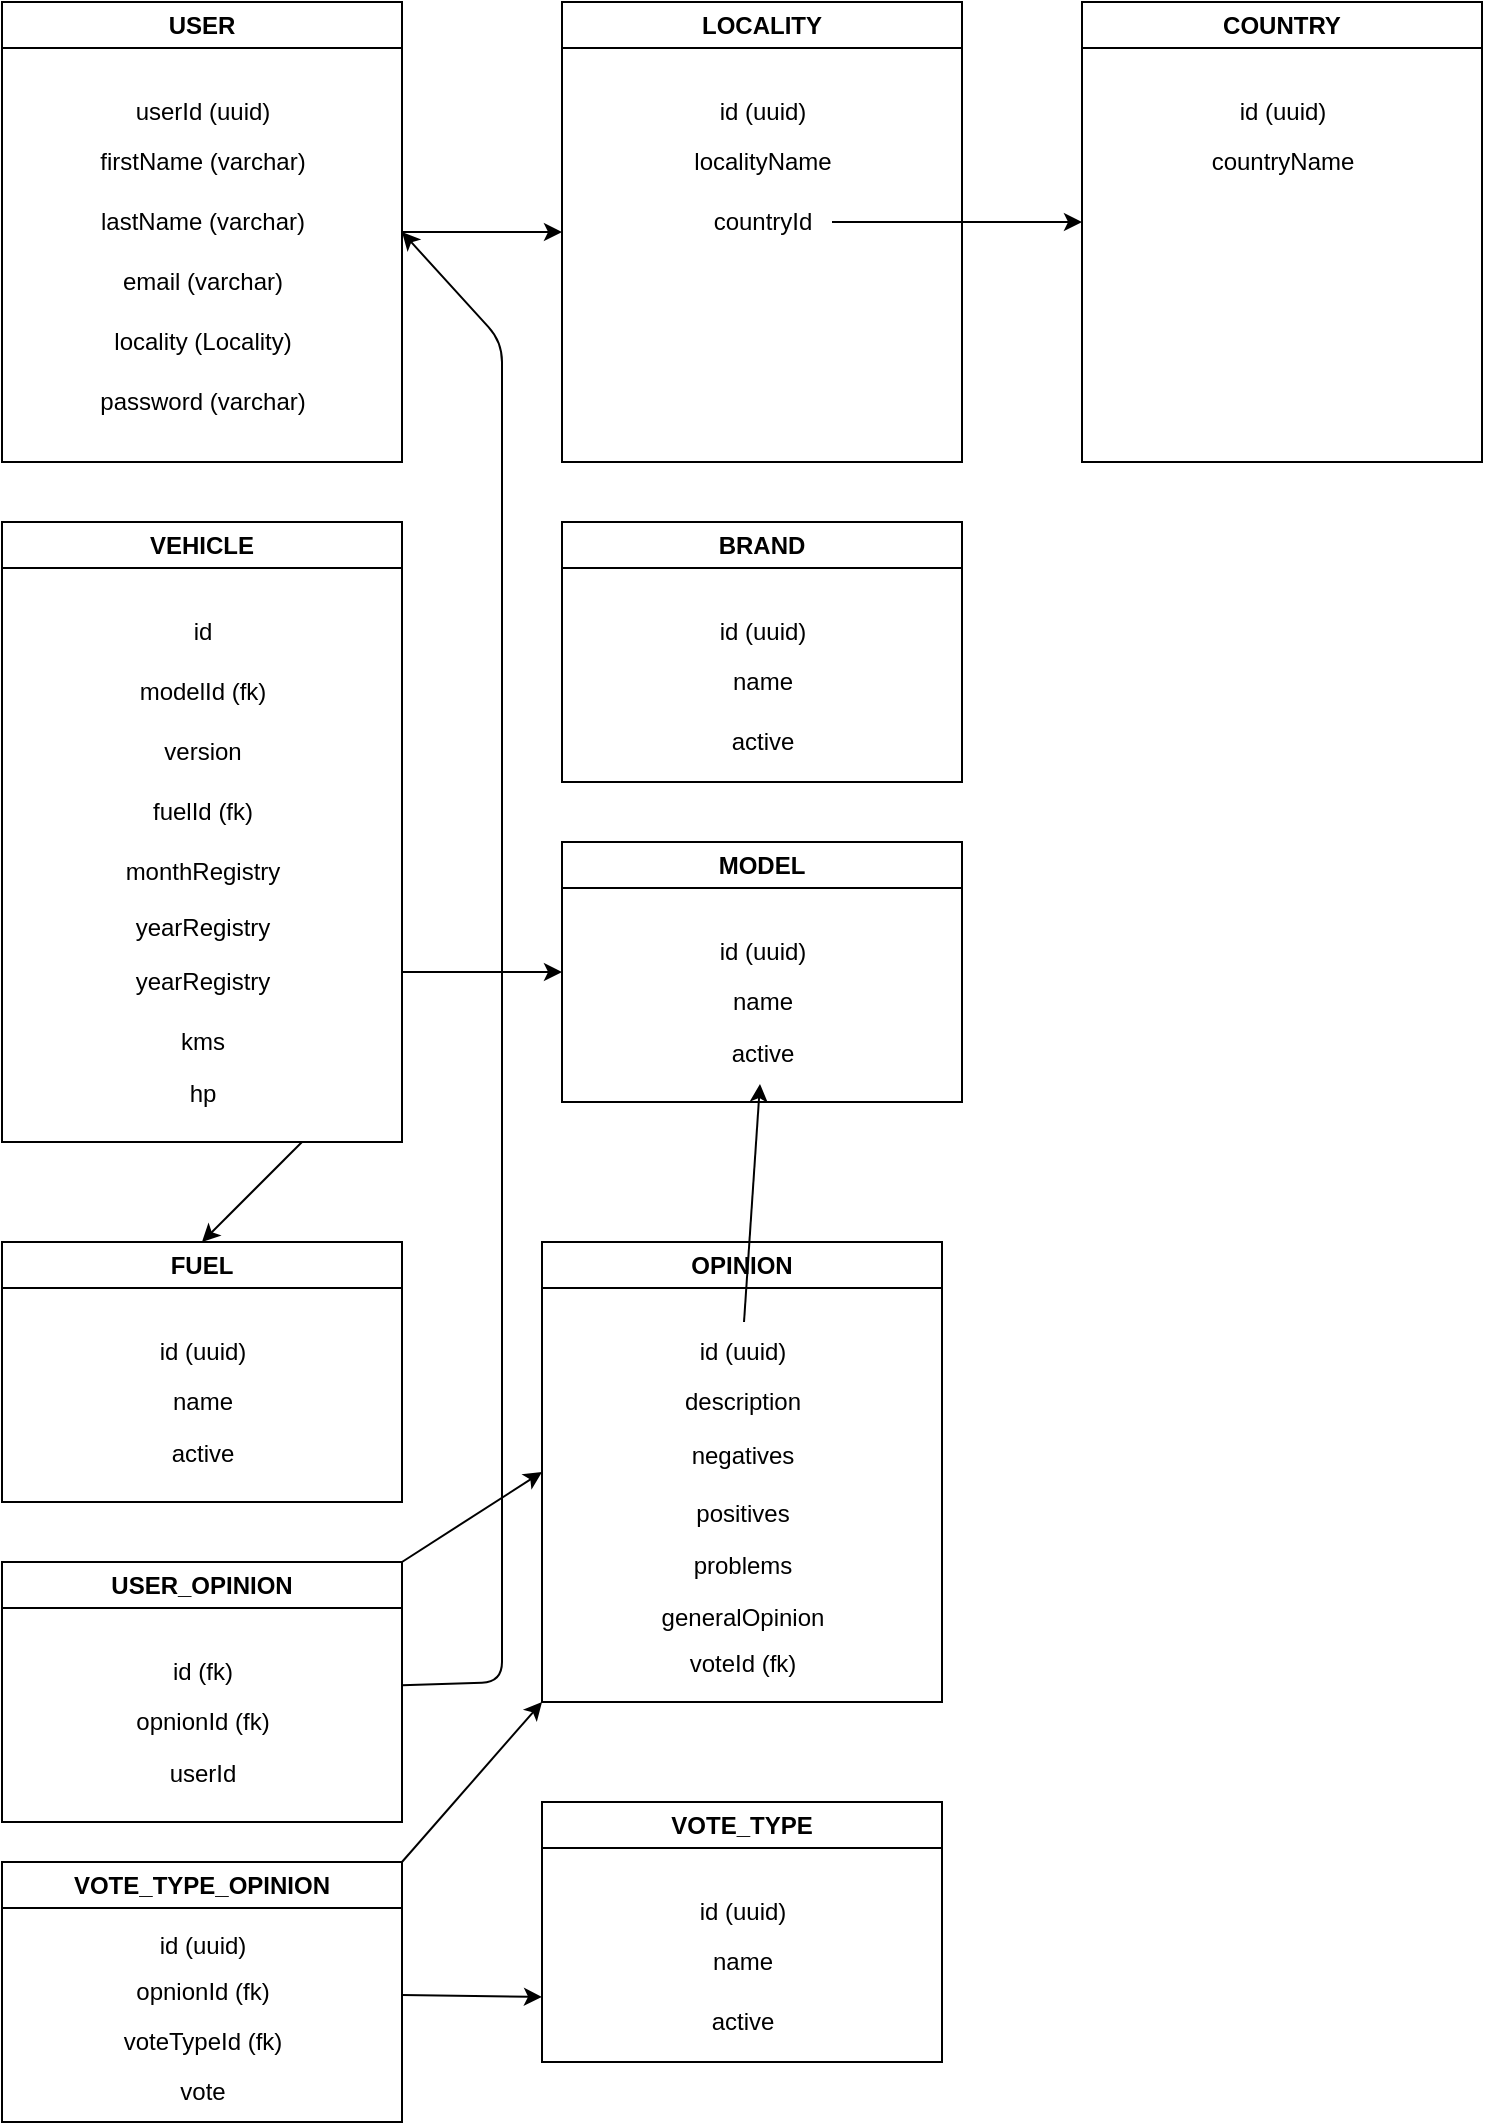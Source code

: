 <mxfile>
    <diagram id="L2iWvlBcFiVjpoBjf2YR" name="Page-1">
        <mxGraphModel dx="633" dy="610" grid="1" gridSize="10" guides="1" tooltips="1" connect="1" arrows="1" fold="1" page="1" pageScale="1" pageWidth="850" pageHeight="1100" math="0" shadow="0">
            <root>
                <mxCell id="0"/>
                <mxCell id="1" parent="0"/>
                <mxCell id="12" value="VEHICLE" style="swimlane;whiteSpace=wrap;html=1;" parent="1" vertex="1">
                    <mxGeometry x="10" y="290" width="200" height="310" as="geometry"/>
                </mxCell>
                <mxCell id="14" value="id" style="text;html=1;align=center;verticalAlign=middle;resizable=0;points=[];autosize=1;strokeColor=none;fillColor=none;" parent="12" vertex="1">
                    <mxGeometry x="85" y="40" width="30" height="30" as="geometry"/>
                </mxCell>
                <mxCell id="20" value="monthRegistry" style="text;html=1;align=center;verticalAlign=middle;resizable=0;points=[];autosize=1;strokeColor=none;fillColor=none;" parent="12" vertex="1">
                    <mxGeometry x="50" y="160" width="100" height="30" as="geometry"/>
                </mxCell>
                <mxCell id="21" value="modelId (fk)" style="text;html=1;align=center;verticalAlign=middle;resizable=0;points=[];autosize=1;strokeColor=none;fillColor=none;" parent="12" vertex="1">
                    <mxGeometry x="55" y="70" width="90" height="30" as="geometry"/>
                </mxCell>
                <mxCell id="18" value="version" style="text;html=1;align=center;verticalAlign=middle;resizable=0;points=[];autosize=1;strokeColor=none;fillColor=none;" parent="12" vertex="1">
                    <mxGeometry x="70" y="100" width="60" height="30" as="geometry"/>
                </mxCell>
                <mxCell id="19" value="fuelId (fk)" style="text;html=1;align=center;verticalAlign=middle;resizable=0;points=[];autosize=1;strokeColor=none;fillColor=none;" parent="12" vertex="1">
                    <mxGeometry x="65" y="130" width="70" height="30" as="geometry"/>
                </mxCell>
                <mxCell id="53" value="yearRegistry" style="text;html=1;align=center;verticalAlign=middle;resizable=0;points=[];autosize=1;strokeColor=none;fillColor=none;" vertex="1" parent="12">
                    <mxGeometry x="55" y="188" width="90" height="30" as="geometry"/>
                </mxCell>
                <mxCell id="71" value="kms" style="text;html=1;align=center;verticalAlign=middle;resizable=0;points=[];autosize=1;strokeColor=none;fillColor=none;" vertex="1" parent="12">
                    <mxGeometry x="75" y="245" width="50" height="30" as="geometry"/>
                </mxCell>
                <mxCell id="72" value="hp" style="text;html=1;align=center;verticalAlign=middle;resizable=0;points=[];autosize=1;strokeColor=none;fillColor=none;" vertex="1" parent="12">
                    <mxGeometry x="80" y="271" width="40" height="30" as="geometry"/>
                </mxCell>
                <mxCell id="22" value="LOCALITY" style="swimlane;whiteSpace=wrap;html=1;" parent="1" vertex="1">
                    <mxGeometry x="290" y="30" width="200" height="230" as="geometry"/>
                </mxCell>
                <mxCell id="23" value="id (uuid)" style="text;html=1;align=center;verticalAlign=middle;resizable=0;points=[];autosize=1;strokeColor=none;fillColor=none;" parent="22" vertex="1">
                    <mxGeometry x="65" y="40" width="70" height="30" as="geometry"/>
                </mxCell>
                <mxCell id="25" value="localityName" style="text;html=1;align=center;verticalAlign=middle;resizable=0;points=[];autosize=1;strokeColor=none;fillColor=none;" parent="22" vertex="1">
                    <mxGeometry x="55" y="65" width="90" height="30" as="geometry"/>
                </mxCell>
                <mxCell id="26" value="countryId" style="text;html=1;align=center;verticalAlign=middle;resizable=0;points=[];autosize=1;strokeColor=none;fillColor=none;" parent="22" vertex="1">
                    <mxGeometry x="65" y="95" width="70" height="30" as="geometry"/>
                </mxCell>
                <mxCell id="32" style="edgeStyle=none;html=1;exitX=1;exitY=0.5;exitDx=0;exitDy=0;entryX=0;entryY=0.5;entryDx=0;entryDy=0;" parent="1" source="46" edge="1" target="22">
                    <mxGeometry relative="1" as="geometry">
                        <mxPoint x="290" y="200" as="targetPoint"/>
                    </mxGeometry>
                </mxCell>
                <mxCell id="33" value="COUNTRY" style="swimlane;whiteSpace=wrap;html=1;" parent="1" vertex="1">
                    <mxGeometry x="550" y="30" width="200" height="230" as="geometry"/>
                </mxCell>
                <mxCell id="34" value="id (uuid)" style="text;html=1;align=center;verticalAlign=middle;resizable=0;points=[];autosize=1;strokeColor=none;fillColor=none;" parent="33" vertex="1">
                    <mxGeometry x="65" y="40" width="70" height="30" as="geometry"/>
                </mxCell>
                <mxCell id="35" value="countryName" style="text;html=1;align=center;verticalAlign=middle;resizable=0;points=[];autosize=1;strokeColor=none;fillColor=none;" parent="33" vertex="1">
                    <mxGeometry x="55" y="65" width="90" height="30" as="geometry"/>
                </mxCell>
                <mxCell id="38" style="edgeStyle=none;html=1;" parent="1" source="26" edge="1">
                    <mxGeometry relative="1" as="geometry">
                        <mxPoint x="550" y="140.0" as="targetPoint"/>
                    </mxGeometry>
                </mxCell>
                <mxCell id="46" value="USER" style="swimlane;whiteSpace=wrap;html=1;" vertex="1" parent="1">
                    <mxGeometry x="10" y="30" width="200" height="230" as="geometry"/>
                </mxCell>
                <mxCell id="47" value="userId (uuid)" style="text;html=1;align=center;verticalAlign=middle;resizable=0;points=[];autosize=1;strokeColor=none;fillColor=none;" vertex="1" parent="46">
                    <mxGeometry x="55" y="40" width="90" height="30" as="geometry"/>
                </mxCell>
                <mxCell id="48" value="password (varchar)" style="text;html=1;align=center;verticalAlign=middle;resizable=0;points=[];autosize=1;strokeColor=none;fillColor=none;" vertex="1" parent="46">
                    <mxGeometry x="35" y="185" width="130" height="30" as="geometry"/>
                </mxCell>
                <mxCell id="49" value="firstName (varchar)" style="text;html=1;align=center;verticalAlign=middle;resizable=0;points=[];autosize=1;strokeColor=none;fillColor=none;" vertex="1" parent="46">
                    <mxGeometry x="35" y="65" width="130" height="30" as="geometry"/>
                </mxCell>
                <mxCell id="50" value="lastName (varchar)" style="text;html=1;align=center;verticalAlign=middle;resizable=0;points=[];autosize=1;strokeColor=none;fillColor=none;" vertex="1" parent="46">
                    <mxGeometry x="35" y="95" width="130" height="30" as="geometry"/>
                </mxCell>
                <mxCell id="51" value="email (varchar)" style="text;html=1;align=center;verticalAlign=middle;resizable=0;points=[];autosize=1;strokeColor=none;fillColor=none;" vertex="1" parent="46">
                    <mxGeometry x="50" y="125" width="100" height="30" as="geometry"/>
                </mxCell>
                <mxCell id="52" value="locality (Locality)" style="text;html=1;align=center;verticalAlign=middle;resizable=0;points=[];autosize=1;strokeColor=none;fillColor=none;" vertex="1" parent="46">
                    <mxGeometry x="45" y="155" width="110" height="30" as="geometry"/>
                </mxCell>
                <mxCell id="54" value="yearRegistry" style="text;html=1;align=center;verticalAlign=middle;resizable=0;points=[];autosize=1;strokeColor=none;fillColor=none;" vertex="1" parent="1">
                    <mxGeometry x="65" y="505" width="90" height="30" as="geometry"/>
                </mxCell>
                <mxCell id="56" value="BRAND" style="swimlane;whiteSpace=wrap;html=1;" vertex="1" parent="1">
                    <mxGeometry x="290" y="290" width="200" height="130" as="geometry"/>
                </mxCell>
                <mxCell id="57" value="id (uuid)" style="text;html=1;align=center;verticalAlign=middle;resizable=0;points=[];autosize=1;strokeColor=none;fillColor=none;" vertex="1" parent="56">
                    <mxGeometry x="65" y="40" width="70" height="30" as="geometry"/>
                </mxCell>
                <mxCell id="58" value="name" style="text;html=1;align=center;verticalAlign=middle;resizable=0;points=[];autosize=1;strokeColor=none;fillColor=none;" vertex="1" parent="56">
                    <mxGeometry x="75" y="65" width="50" height="30" as="geometry"/>
                </mxCell>
                <mxCell id="59" value="active" style="text;html=1;align=center;verticalAlign=middle;resizable=0;points=[];autosize=1;strokeColor=none;fillColor=none;" vertex="1" parent="56">
                    <mxGeometry x="75" y="95" width="50" height="30" as="geometry"/>
                </mxCell>
                <mxCell id="61" value="MODEL" style="swimlane;whiteSpace=wrap;html=1;" vertex="1" parent="1">
                    <mxGeometry x="290" y="450" width="200" height="130" as="geometry"/>
                </mxCell>
                <mxCell id="62" value="id (uuid)" style="text;html=1;align=center;verticalAlign=middle;resizable=0;points=[];autosize=1;strokeColor=none;fillColor=none;" vertex="1" parent="61">
                    <mxGeometry x="65" y="40" width="70" height="30" as="geometry"/>
                </mxCell>
                <mxCell id="63" value="name" style="text;html=1;align=center;verticalAlign=middle;resizable=0;points=[];autosize=1;strokeColor=none;fillColor=none;" vertex="1" parent="61">
                    <mxGeometry x="75" y="65" width="50" height="30" as="geometry"/>
                </mxCell>
                <mxCell id="64" value="active" style="text;html=1;align=center;verticalAlign=middle;resizable=0;points=[];autosize=1;strokeColor=none;fillColor=none;" vertex="1" parent="61">
                    <mxGeometry x="75" y="91" width="50" height="30" as="geometry"/>
                </mxCell>
                <mxCell id="65" style="edgeStyle=none;html=1;entryX=0;entryY=0.5;entryDx=0;entryDy=0;" edge="1" parent="1" target="61">
                    <mxGeometry relative="1" as="geometry">
                        <mxPoint x="210" y="515" as="sourcePoint"/>
                    </mxGeometry>
                </mxCell>
                <mxCell id="66" value="FUEL" style="swimlane;whiteSpace=wrap;html=1;" vertex="1" parent="1">
                    <mxGeometry x="10" y="650" width="200" height="130" as="geometry"/>
                </mxCell>
                <mxCell id="67" value="id (uuid)" style="text;html=1;align=center;verticalAlign=middle;resizable=0;points=[];autosize=1;strokeColor=none;fillColor=none;" vertex="1" parent="66">
                    <mxGeometry x="65" y="40" width="70" height="30" as="geometry"/>
                </mxCell>
                <mxCell id="68" value="name" style="text;html=1;align=center;verticalAlign=middle;resizable=0;points=[];autosize=1;strokeColor=none;fillColor=none;" vertex="1" parent="66">
                    <mxGeometry x="75" y="65" width="50" height="30" as="geometry"/>
                </mxCell>
                <mxCell id="69" value="active" style="text;html=1;align=center;verticalAlign=middle;resizable=0;points=[];autosize=1;strokeColor=none;fillColor=none;" vertex="1" parent="66">
                    <mxGeometry x="75" y="91" width="50" height="30" as="geometry"/>
                </mxCell>
                <mxCell id="70" style="edgeStyle=none;html=1;entryX=0.5;entryY=0;entryDx=0;entryDy=0;exitX=0.75;exitY=1;exitDx=0;exitDy=0;" edge="1" parent="1" source="12" target="66">
                    <mxGeometry relative="1" as="geometry"/>
                </mxCell>
                <mxCell id="73" value="OPINION" style="swimlane;whiteSpace=wrap;html=1;" vertex="1" parent="1">
                    <mxGeometry x="280" y="650" width="200" height="230" as="geometry"/>
                </mxCell>
                <mxCell id="74" value="id (uuid)" style="text;html=1;align=center;verticalAlign=middle;resizable=0;points=[];autosize=1;strokeColor=none;fillColor=none;" vertex="1" parent="73">
                    <mxGeometry x="65" y="40" width="70" height="30" as="geometry"/>
                </mxCell>
                <mxCell id="75" value="description" style="text;html=1;align=center;verticalAlign=middle;resizable=0;points=[];autosize=1;strokeColor=none;fillColor=none;" vertex="1" parent="73">
                    <mxGeometry x="60" y="65" width="80" height="30" as="geometry"/>
                </mxCell>
                <mxCell id="76" value="negatives" style="text;html=1;align=center;verticalAlign=middle;resizable=0;points=[];autosize=1;strokeColor=none;fillColor=none;" vertex="1" parent="73">
                    <mxGeometry x="65" y="92" width="70" height="30" as="geometry"/>
                </mxCell>
                <mxCell id="78" value="positives" style="text;html=1;align=center;verticalAlign=middle;resizable=0;points=[];autosize=1;strokeColor=none;fillColor=none;" vertex="1" parent="73">
                    <mxGeometry x="65" y="121" width="70" height="30" as="geometry"/>
                </mxCell>
                <mxCell id="79" value="problems" style="text;html=1;align=center;verticalAlign=middle;resizable=0;points=[];autosize=1;strokeColor=none;fillColor=none;" vertex="1" parent="73">
                    <mxGeometry x="65" y="147" width="70" height="30" as="geometry"/>
                </mxCell>
                <mxCell id="80" value="generalOpinion" style="text;html=1;align=center;verticalAlign=middle;resizable=0;points=[];autosize=1;strokeColor=none;fillColor=none;" vertex="1" parent="73">
                    <mxGeometry x="50" y="173" width="100" height="30" as="geometry"/>
                </mxCell>
                <mxCell id="87" value="voteId (fk)" style="text;html=1;align=center;verticalAlign=middle;resizable=0;points=[];autosize=1;strokeColor=none;fillColor=none;" vertex="1" parent="73">
                    <mxGeometry x="60" y="196" width="80" height="30" as="geometry"/>
                </mxCell>
                <mxCell id="77" value="" style="edgeStyle=none;html=1;" edge="1" parent="1" source="74" target="64">
                    <mxGeometry relative="1" as="geometry"/>
                </mxCell>
                <mxCell id="85" style="edgeStyle=none;html=1;exitX=1;exitY=0;exitDx=0;exitDy=0;entryX=0;entryY=0.5;entryDx=0;entryDy=0;" edge="1" parent="1" source="81" target="73">
                    <mxGeometry relative="1" as="geometry"/>
                </mxCell>
                <mxCell id="86" style="edgeStyle=none;html=1;entryX=1;entryY=0.5;entryDx=0;entryDy=0;" edge="1" parent="1" source="81" target="46">
                    <mxGeometry relative="1" as="geometry">
                        <Array as="points">
                            <mxPoint x="260" y="870"/>
                            <mxPoint x="260" y="390"/>
                            <mxPoint x="260" y="200"/>
                        </Array>
                    </mxGeometry>
                </mxCell>
                <mxCell id="81" value="USER_OPINION" style="swimlane;whiteSpace=wrap;html=1;" vertex="1" parent="1">
                    <mxGeometry x="10" y="810" width="200" height="130" as="geometry"/>
                </mxCell>
                <mxCell id="82" value="id (fk)" style="text;html=1;align=center;verticalAlign=middle;resizable=0;points=[];autosize=1;strokeColor=none;fillColor=none;" vertex="1" parent="81">
                    <mxGeometry x="75" y="40" width="50" height="30" as="geometry"/>
                </mxCell>
                <mxCell id="83" value="opnionId (fk)" style="text;html=1;align=center;verticalAlign=middle;resizable=0;points=[];autosize=1;strokeColor=none;fillColor=none;" vertex="1" parent="81">
                    <mxGeometry x="55" y="65" width="90" height="30" as="geometry"/>
                </mxCell>
                <mxCell id="84" value="userId" style="text;html=1;align=center;verticalAlign=middle;resizable=0;points=[];autosize=1;strokeColor=none;fillColor=none;" vertex="1" parent="81">
                    <mxGeometry x="70" y="91" width="60" height="30" as="geometry"/>
                </mxCell>
                <mxCell id="88" value="VOTE_TYPE" style="swimlane;whiteSpace=wrap;html=1;" vertex="1" parent="1">
                    <mxGeometry x="280" y="930" width="200" height="130" as="geometry"/>
                </mxCell>
                <mxCell id="89" value="id (uuid)" style="text;html=1;align=center;verticalAlign=middle;resizable=0;points=[];autosize=1;strokeColor=none;fillColor=none;" vertex="1" parent="88">
                    <mxGeometry x="65" y="40" width="70" height="30" as="geometry"/>
                </mxCell>
                <mxCell id="90" value="name" style="text;html=1;align=center;verticalAlign=middle;resizable=0;points=[];autosize=1;strokeColor=none;fillColor=none;" vertex="1" parent="88">
                    <mxGeometry x="75" y="65" width="50" height="30" as="geometry"/>
                </mxCell>
                <mxCell id="91" value="active" style="text;html=1;align=center;verticalAlign=middle;resizable=0;points=[];autosize=1;strokeColor=none;fillColor=none;" vertex="1" parent="88">
                    <mxGeometry x="75" y="95" width="50" height="30" as="geometry"/>
                </mxCell>
                <mxCell id="96" style="edgeStyle=none;html=1;exitX=1;exitY=0;exitDx=0;exitDy=0;entryX=0;entryY=1;entryDx=0;entryDy=0;" edge="1" parent="1" source="92" target="73">
                    <mxGeometry relative="1" as="geometry"/>
                </mxCell>
                <mxCell id="97" style="edgeStyle=none;html=1;entryX=0;entryY=0.75;entryDx=0;entryDy=0;" edge="1" parent="1" source="92" target="88">
                    <mxGeometry relative="1" as="geometry"/>
                </mxCell>
                <mxCell id="92" value="VOTE_TYPE_OPINION" style="swimlane;whiteSpace=wrap;html=1;" vertex="1" parent="1">
                    <mxGeometry x="10" y="960" width="200" height="130" as="geometry"/>
                </mxCell>
                <mxCell id="93" value="id (uuid)" style="text;html=1;align=center;verticalAlign=middle;resizable=0;points=[];autosize=1;strokeColor=none;fillColor=none;" vertex="1" parent="92">
                    <mxGeometry x="65" y="27" width="70" height="30" as="geometry"/>
                </mxCell>
                <mxCell id="94" value="opnionId (fk)" style="text;html=1;align=center;verticalAlign=middle;resizable=0;points=[];autosize=1;strokeColor=none;fillColor=none;" vertex="1" parent="92">
                    <mxGeometry x="55" y="50" width="90" height="30" as="geometry"/>
                </mxCell>
                <mxCell id="95" value="voteTypeId (fk)" style="text;html=1;align=center;verticalAlign=middle;resizable=0;points=[];autosize=1;strokeColor=none;fillColor=none;" vertex="1" parent="92">
                    <mxGeometry x="50" y="75" width="100" height="30" as="geometry"/>
                </mxCell>
                <mxCell id="98" value="vote" style="text;html=1;align=center;verticalAlign=middle;resizable=0;points=[];autosize=1;strokeColor=none;fillColor=none;" vertex="1" parent="92">
                    <mxGeometry x="75" y="100" width="50" height="30" as="geometry"/>
                </mxCell>
            </root>
        </mxGraphModel>
    </diagram>
</mxfile>